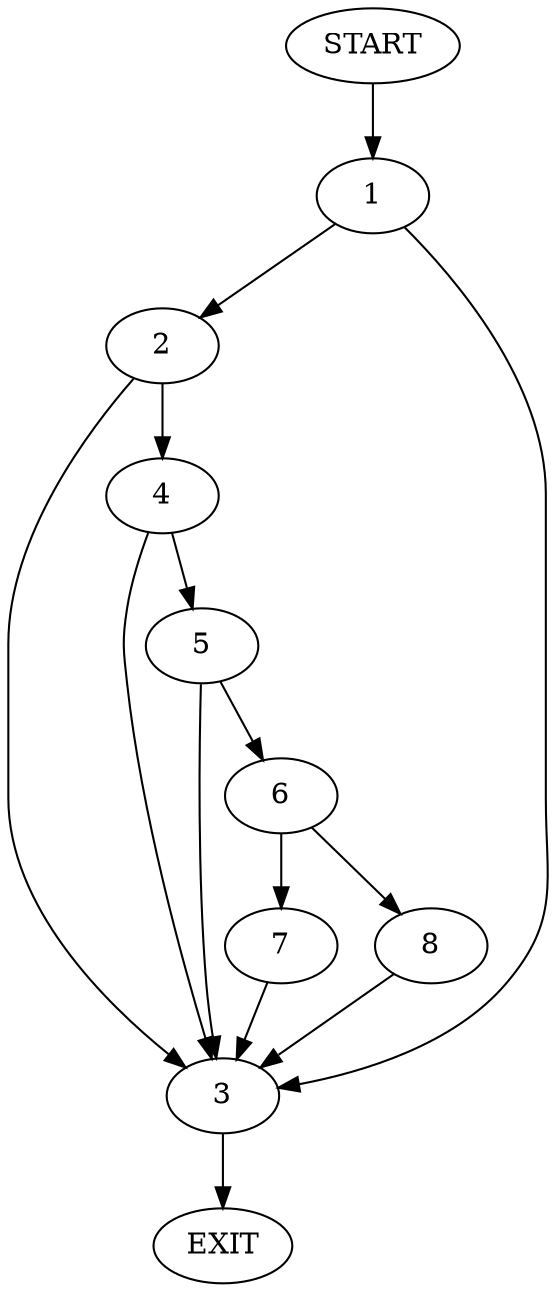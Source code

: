 digraph {
0 [label="START"]
9 [label="EXIT"]
0 -> 1
1 -> 2
1 -> 3
3 -> 9
2 -> 4
2 -> 3
4 -> 3
4 -> 5
5 -> 3
5 -> 6
6 -> 7
6 -> 8
8 -> 3
7 -> 3
}
